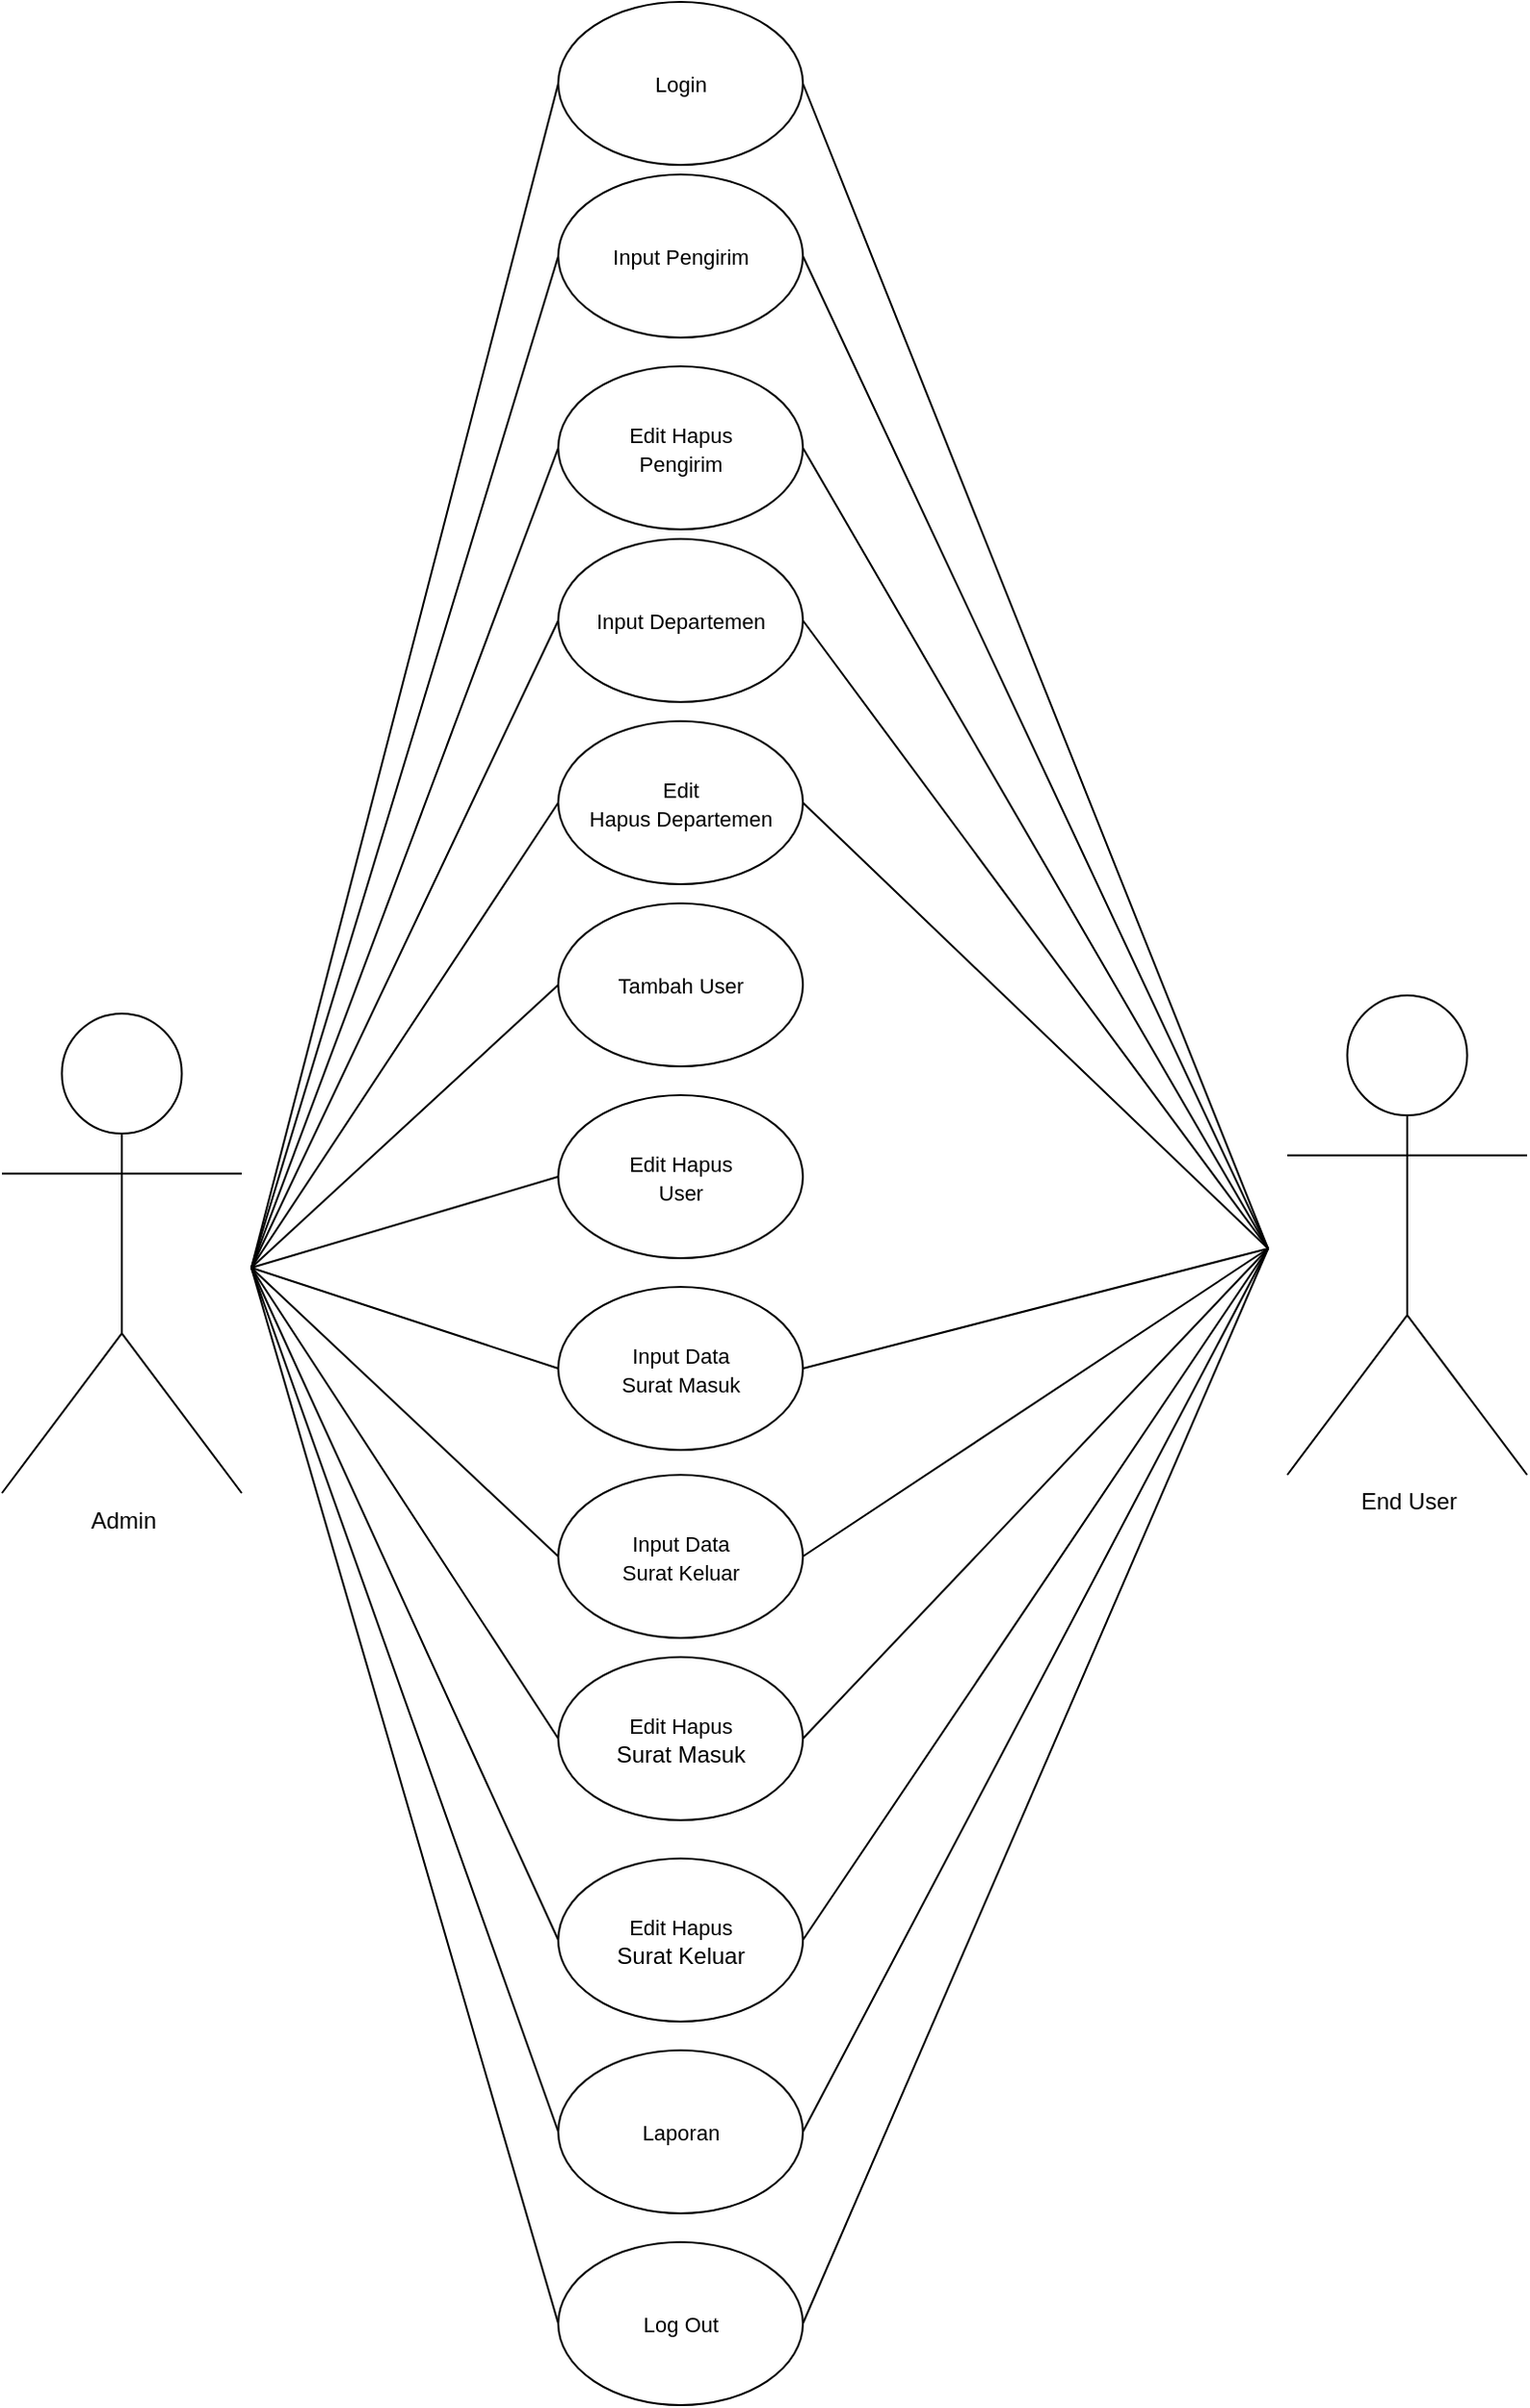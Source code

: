 <mxfile version="22.0.0" type="github">
  <diagram name="Page-1" id="M669RmVmIvajdnt5grM8">
    <mxGraphModel dx="2100" dy="1084" grid="1" gridSize="10" guides="1" tooltips="1" connect="1" arrows="1" fold="1" page="1" pageScale="1" pageWidth="827" pageHeight="1169" math="0" shadow="0">
      <root>
        <mxCell id="0" />
        <mxCell id="1" parent="0" />
        <mxCell id="N3PtBMYw-amjRQk_lEWF-2" value="Admin" style="shape=umlActor;verticalLabelPosition=bottom;verticalAlign=top;html=1;outlineConnect=0;" vertex="1" parent="1">
          <mxGeometry x="20" y="547.5" width="125" height="250" as="geometry" />
        </mxCell>
        <mxCell id="N3PtBMYw-amjRQk_lEWF-3" value="&lt;font style=&quot;font-size: 11px;&quot;&gt;Input Data &lt;br&gt;Surat Masuk&lt;/font&gt;" style="ellipse;whiteSpace=wrap;html=1;" vertex="1" parent="1">
          <mxGeometry x="310" y="690" width="127.5" height="85" as="geometry" />
        </mxCell>
        <mxCell id="N3PtBMYw-amjRQk_lEWF-5" value="&lt;font style=&quot;font-size: 11px;&quot;&gt;Input Data &lt;br&gt;Surat Keluar&lt;/font&gt;" style="ellipse;whiteSpace=wrap;html=1;" vertex="1" parent="1">
          <mxGeometry x="310" y="788" width="127.5" height="85" as="geometry" />
        </mxCell>
        <mxCell id="N3PtBMYw-amjRQk_lEWF-6" value="&lt;span style=&quot;font-size: 11px;&quot;&gt;Edit Hapus&lt;br&gt;&lt;/span&gt;Surat Masuk" style="ellipse;whiteSpace=wrap;html=1;" vertex="1" parent="1">
          <mxGeometry x="310" y="883" width="127.5" height="85" as="geometry" />
        </mxCell>
        <mxCell id="N3PtBMYw-amjRQk_lEWF-7" value="&lt;span style=&quot;font-size: 11px;&quot;&gt;Edit Hapus&lt;br&gt;&lt;/span&gt;Surat Keluar" style="ellipse;whiteSpace=wrap;html=1;" vertex="1" parent="1">
          <mxGeometry x="310" y="988" width="127.5" height="85" as="geometry" />
        </mxCell>
        <mxCell id="N3PtBMYw-amjRQk_lEWF-8" value="&lt;span style=&quot;font-size: 11px;&quot;&gt;Laporan&lt;/span&gt;" style="ellipse;whiteSpace=wrap;html=1;" vertex="1" parent="1">
          <mxGeometry x="310" y="1088" width="127.5" height="85" as="geometry" />
        </mxCell>
        <mxCell id="N3PtBMYw-amjRQk_lEWF-9" value="&lt;span style=&quot;font-size: 11px;&quot;&gt;Log Out&lt;/span&gt;" style="ellipse;whiteSpace=wrap;html=1;" vertex="1" parent="1">
          <mxGeometry x="310" y="1188" width="127.5" height="85" as="geometry" />
        </mxCell>
        <mxCell id="N3PtBMYw-amjRQk_lEWF-11" value="" style="endArrow=none;html=1;rounded=0;entryX=0;entryY=0.5;entryDx=0;entryDy=0;" edge="1" parent="1" target="N3PtBMYw-amjRQk_lEWF-3">
          <mxGeometry width="50" height="50" relative="1" as="geometry">
            <mxPoint x="150" y="680" as="sourcePoint" />
            <mxPoint x="240" y="660" as="targetPoint" />
          </mxGeometry>
        </mxCell>
        <mxCell id="N3PtBMYw-amjRQk_lEWF-12" value="" style="endArrow=none;html=1;rounded=0;entryX=0;entryY=0.5;entryDx=0;entryDy=0;" edge="1" parent="1" target="N3PtBMYw-amjRQk_lEWF-5">
          <mxGeometry width="50" height="50" relative="1" as="geometry">
            <mxPoint x="150" y="680" as="sourcePoint" />
            <mxPoint x="240" y="660" as="targetPoint" />
          </mxGeometry>
        </mxCell>
        <mxCell id="N3PtBMYw-amjRQk_lEWF-13" value="" style="endArrow=none;html=1;rounded=0;entryX=0;entryY=0.5;entryDx=0;entryDy=0;" edge="1" parent="1" target="N3PtBMYw-amjRQk_lEWF-6">
          <mxGeometry width="50" height="50" relative="1" as="geometry">
            <mxPoint x="150" y="680" as="sourcePoint" />
            <mxPoint x="270" y="630" as="targetPoint" />
          </mxGeometry>
        </mxCell>
        <mxCell id="N3PtBMYw-amjRQk_lEWF-14" value="" style="endArrow=none;html=1;rounded=0;entryX=0;entryY=0.5;entryDx=0;entryDy=0;" edge="1" parent="1" target="N3PtBMYw-amjRQk_lEWF-7">
          <mxGeometry width="50" height="50" relative="1" as="geometry">
            <mxPoint x="150" y="680" as="sourcePoint" />
            <mxPoint x="220" y="690" as="targetPoint" />
          </mxGeometry>
        </mxCell>
        <mxCell id="N3PtBMYw-amjRQk_lEWF-15" value="" style="endArrow=none;html=1;rounded=0;entryX=0;entryY=0.5;entryDx=0;entryDy=0;" edge="1" parent="1" target="N3PtBMYw-amjRQk_lEWF-8">
          <mxGeometry width="50" height="50" relative="1" as="geometry">
            <mxPoint x="150" y="680" as="sourcePoint" />
            <mxPoint x="210" y="690" as="targetPoint" />
          </mxGeometry>
        </mxCell>
        <mxCell id="N3PtBMYw-amjRQk_lEWF-16" value="" style="endArrow=none;html=1;rounded=0;entryX=0;entryY=0.5;entryDx=0;entryDy=0;" edge="1" parent="1" target="N3PtBMYw-amjRQk_lEWF-9">
          <mxGeometry width="50" height="50" relative="1" as="geometry">
            <mxPoint x="150" y="680" as="sourcePoint" />
            <mxPoint x="290" y="700" as="targetPoint" />
          </mxGeometry>
        </mxCell>
        <mxCell id="N3PtBMYw-amjRQk_lEWF-22" value="&lt;span style=&quot;font-size: 11px;&quot;&gt;Login&lt;/span&gt;" style="ellipse;whiteSpace=wrap;html=1;" vertex="1" parent="1">
          <mxGeometry x="310" y="20" width="127.5" height="85" as="geometry" />
        </mxCell>
        <mxCell id="N3PtBMYw-amjRQk_lEWF-23" value="&lt;span style=&quot;font-size: 11px;&quot;&gt;Input Pengirim&lt;/span&gt;" style="ellipse;whiteSpace=wrap;html=1;" vertex="1" parent="1">
          <mxGeometry x="310" y="110" width="127.5" height="85" as="geometry" />
        </mxCell>
        <mxCell id="N3PtBMYw-amjRQk_lEWF-24" value="&lt;span style=&quot;font-size: 11px;&quot;&gt;Edit Hapus &lt;br&gt;Pengirim&lt;/span&gt;" style="ellipse;whiteSpace=wrap;html=1;" vertex="1" parent="1">
          <mxGeometry x="310" y="210" width="127.5" height="85" as="geometry" />
        </mxCell>
        <mxCell id="N3PtBMYw-amjRQk_lEWF-25" value="&lt;span style=&quot;font-size: 11px;&quot;&gt;Input Departemen&lt;/span&gt;" style="ellipse;whiteSpace=wrap;html=1;" vertex="1" parent="1">
          <mxGeometry x="310" y="300" width="127.5" height="85" as="geometry" />
        </mxCell>
        <mxCell id="N3PtBMYw-amjRQk_lEWF-26" value="&lt;span style=&quot;font-size: 11px;&quot;&gt;Edit &lt;br&gt;Hapus Departemen&lt;/span&gt;" style="ellipse;whiteSpace=wrap;html=1;" vertex="1" parent="1">
          <mxGeometry x="310" y="395" width="127.5" height="85" as="geometry" />
        </mxCell>
        <mxCell id="N3PtBMYw-amjRQk_lEWF-27" value="&lt;span style=&quot;font-size: 11px;&quot;&gt;Tambah User&lt;/span&gt;" style="ellipse;whiteSpace=wrap;html=1;" vertex="1" parent="1">
          <mxGeometry x="310" y="490" width="127.5" height="85" as="geometry" />
        </mxCell>
        <mxCell id="N3PtBMYw-amjRQk_lEWF-28" value="&lt;span style=&quot;font-size: 11px;&quot;&gt;Edit Hapus &lt;br&gt;User&lt;/span&gt;" style="ellipse;whiteSpace=wrap;html=1;" vertex="1" parent="1">
          <mxGeometry x="310" y="590" width="127.5" height="85" as="geometry" />
        </mxCell>
        <mxCell id="N3PtBMYw-amjRQk_lEWF-29" value="" style="endArrow=none;html=1;rounded=0;entryX=0;entryY=0.5;entryDx=0;entryDy=0;" edge="1" parent="1" target="N3PtBMYw-amjRQk_lEWF-28">
          <mxGeometry width="50" height="50" relative="1" as="geometry">
            <mxPoint x="150" y="680" as="sourcePoint" />
            <mxPoint x="320" y="743" as="targetPoint" />
          </mxGeometry>
        </mxCell>
        <mxCell id="N3PtBMYw-amjRQk_lEWF-30" value="" style="endArrow=none;html=1;rounded=0;entryX=0;entryY=0.5;entryDx=0;entryDy=0;" edge="1" parent="1" target="N3PtBMYw-amjRQk_lEWF-27">
          <mxGeometry width="50" height="50" relative="1" as="geometry">
            <mxPoint x="150" y="680" as="sourcePoint" />
            <mxPoint x="320" y="643" as="targetPoint" />
          </mxGeometry>
        </mxCell>
        <mxCell id="N3PtBMYw-amjRQk_lEWF-31" value="" style="endArrow=none;html=1;rounded=0;entryX=0;entryY=0.5;entryDx=0;entryDy=0;" edge="1" parent="1" target="N3PtBMYw-amjRQk_lEWF-26">
          <mxGeometry width="50" height="50" relative="1" as="geometry">
            <mxPoint x="150" y="680" as="sourcePoint" />
            <mxPoint x="320" y="543" as="targetPoint" />
          </mxGeometry>
        </mxCell>
        <mxCell id="N3PtBMYw-amjRQk_lEWF-32" value="" style="endArrow=none;html=1;rounded=0;entryX=0;entryY=0.5;entryDx=0;entryDy=0;" edge="1" parent="1" target="N3PtBMYw-amjRQk_lEWF-25">
          <mxGeometry width="50" height="50" relative="1" as="geometry">
            <mxPoint x="150" y="680" as="sourcePoint" />
            <mxPoint x="320" y="448" as="targetPoint" />
          </mxGeometry>
        </mxCell>
        <mxCell id="N3PtBMYw-amjRQk_lEWF-33" value="" style="endArrow=none;html=1;rounded=0;entryX=0;entryY=0.5;entryDx=0;entryDy=0;" edge="1" parent="1" target="N3PtBMYw-amjRQk_lEWF-24">
          <mxGeometry width="50" height="50" relative="1" as="geometry">
            <mxPoint x="150" y="680" as="sourcePoint" />
            <mxPoint x="320" y="353" as="targetPoint" />
          </mxGeometry>
        </mxCell>
        <mxCell id="N3PtBMYw-amjRQk_lEWF-34" value="" style="endArrow=none;html=1;rounded=0;entryX=0;entryY=0.5;entryDx=0;entryDy=0;" edge="1" parent="1" target="N3PtBMYw-amjRQk_lEWF-23">
          <mxGeometry width="50" height="50" relative="1" as="geometry">
            <mxPoint x="150" y="680" as="sourcePoint" />
            <mxPoint x="320" y="263" as="targetPoint" />
          </mxGeometry>
        </mxCell>
        <mxCell id="N3PtBMYw-amjRQk_lEWF-35" value="" style="endArrow=none;html=1;rounded=0;entryX=0;entryY=0.5;entryDx=0;entryDy=0;" edge="1" parent="1" target="N3PtBMYw-amjRQk_lEWF-22">
          <mxGeometry width="50" height="50" relative="1" as="geometry">
            <mxPoint x="150" y="680" as="sourcePoint" />
            <mxPoint x="320" y="163" as="targetPoint" />
          </mxGeometry>
        </mxCell>
        <mxCell id="N3PtBMYw-amjRQk_lEWF-36" value="End User" style="shape=umlActor;verticalLabelPosition=bottom;verticalAlign=top;html=1;outlineConnect=0;" vertex="1" parent="1">
          <mxGeometry x="690" y="538" width="125" height="250" as="geometry" />
        </mxCell>
        <mxCell id="N3PtBMYw-amjRQk_lEWF-40" value="" style="endArrow=none;html=1;rounded=0;entryX=1;entryY=0.5;entryDx=0;entryDy=0;" edge="1" parent="1" target="N3PtBMYw-amjRQk_lEWF-22">
          <mxGeometry width="50" height="50" relative="1" as="geometry">
            <mxPoint x="680" y="670" as="sourcePoint" />
            <mxPoint x="150" y="400" as="targetPoint" />
          </mxGeometry>
        </mxCell>
        <mxCell id="N3PtBMYw-amjRQk_lEWF-41" value="" style="endArrow=none;html=1;rounded=0;entryX=1;entryY=0.5;entryDx=0;entryDy=0;" edge="1" parent="1" target="N3PtBMYw-amjRQk_lEWF-23">
          <mxGeometry width="50" height="50" relative="1" as="geometry">
            <mxPoint x="680" y="670" as="sourcePoint" />
            <mxPoint x="448" y="73" as="targetPoint" />
          </mxGeometry>
        </mxCell>
        <mxCell id="N3PtBMYw-amjRQk_lEWF-42" value="" style="endArrow=none;html=1;rounded=0;entryX=1;entryY=0.5;entryDx=0;entryDy=0;" edge="1" parent="1" target="N3PtBMYw-amjRQk_lEWF-24">
          <mxGeometry width="50" height="50" relative="1" as="geometry">
            <mxPoint x="680" y="670" as="sourcePoint" />
            <mxPoint x="447" y="163" as="targetPoint" />
          </mxGeometry>
        </mxCell>
        <mxCell id="N3PtBMYw-amjRQk_lEWF-43" value="" style="endArrow=none;html=1;rounded=0;entryX=1;entryY=0.5;entryDx=0;entryDy=0;" edge="1" parent="1" target="N3PtBMYw-amjRQk_lEWF-25">
          <mxGeometry width="50" height="50" relative="1" as="geometry">
            <mxPoint x="680" y="670" as="sourcePoint" />
            <mxPoint x="447" y="263" as="targetPoint" />
          </mxGeometry>
        </mxCell>
        <mxCell id="N3PtBMYw-amjRQk_lEWF-44" value="" style="endArrow=none;html=1;rounded=0;entryX=1;entryY=0.5;entryDx=0;entryDy=0;" edge="1" parent="1" target="N3PtBMYw-amjRQk_lEWF-26">
          <mxGeometry width="50" height="50" relative="1" as="geometry">
            <mxPoint x="680" y="670" as="sourcePoint" />
            <mxPoint x="448" y="353" as="targetPoint" />
          </mxGeometry>
        </mxCell>
        <mxCell id="N3PtBMYw-amjRQk_lEWF-45" value="" style="endArrow=none;html=1;rounded=0;entryX=1;entryY=0.5;entryDx=0;entryDy=0;" edge="1" parent="1" target="N3PtBMYw-amjRQk_lEWF-3">
          <mxGeometry width="50" height="50" relative="1" as="geometry">
            <mxPoint x="680" y="670" as="sourcePoint" />
            <mxPoint x="448" y="448" as="targetPoint" />
          </mxGeometry>
        </mxCell>
        <mxCell id="N3PtBMYw-amjRQk_lEWF-46" value="" style="endArrow=none;html=1;rounded=0;entryX=1;entryY=0.5;entryDx=0;entryDy=0;" edge="1" parent="1" target="N3PtBMYw-amjRQk_lEWF-5">
          <mxGeometry width="50" height="50" relative="1" as="geometry">
            <mxPoint x="680" y="670" as="sourcePoint" />
            <mxPoint x="448" y="743" as="targetPoint" />
          </mxGeometry>
        </mxCell>
        <mxCell id="N3PtBMYw-amjRQk_lEWF-47" value="" style="endArrow=none;html=1;rounded=0;entryX=1;entryY=0.5;entryDx=0;entryDy=0;" edge="1" parent="1" target="N3PtBMYw-amjRQk_lEWF-6">
          <mxGeometry width="50" height="50" relative="1" as="geometry">
            <mxPoint x="680" y="670" as="sourcePoint" />
            <mxPoint x="448" y="840" as="targetPoint" />
          </mxGeometry>
        </mxCell>
        <mxCell id="N3PtBMYw-amjRQk_lEWF-48" value="" style="endArrow=none;html=1;rounded=0;entryX=1;entryY=0.5;entryDx=0;entryDy=0;" edge="1" parent="1" target="N3PtBMYw-amjRQk_lEWF-7">
          <mxGeometry width="50" height="50" relative="1" as="geometry">
            <mxPoint x="680" y="670" as="sourcePoint" />
            <mxPoint x="448" y="936" as="targetPoint" />
          </mxGeometry>
        </mxCell>
        <mxCell id="N3PtBMYw-amjRQk_lEWF-49" value="" style="endArrow=none;html=1;rounded=0;entryX=1;entryY=0.5;entryDx=0;entryDy=0;" edge="1" parent="1" target="N3PtBMYw-amjRQk_lEWF-8">
          <mxGeometry width="50" height="50" relative="1" as="geometry">
            <mxPoint x="680" y="670" as="sourcePoint" />
            <mxPoint x="448" y="1041" as="targetPoint" />
          </mxGeometry>
        </mxCell>
        <mxCell id="N3PtBMYw-amjRQk_lEWF-50" value="" style="endArrow=none;html=1;rounded=0;entryX=1;entryY=0.5;entryDx=0;entryDy=0;" edge="1" parent="1" target="N3PtBMYw-amjRQk_lEWF-9">
          <mxGeometry width="50" height="50" relative="1" as="geometry">
            <mxPoint x="680" y="670" as="sourcePoint" />
            <mxPoint x="447" y="1141" as="targetPoint" />
          </mxGeometry>
        </mxCell>
      </root>
    </mxGraphModel>
  </diagram>
</mxfile>

